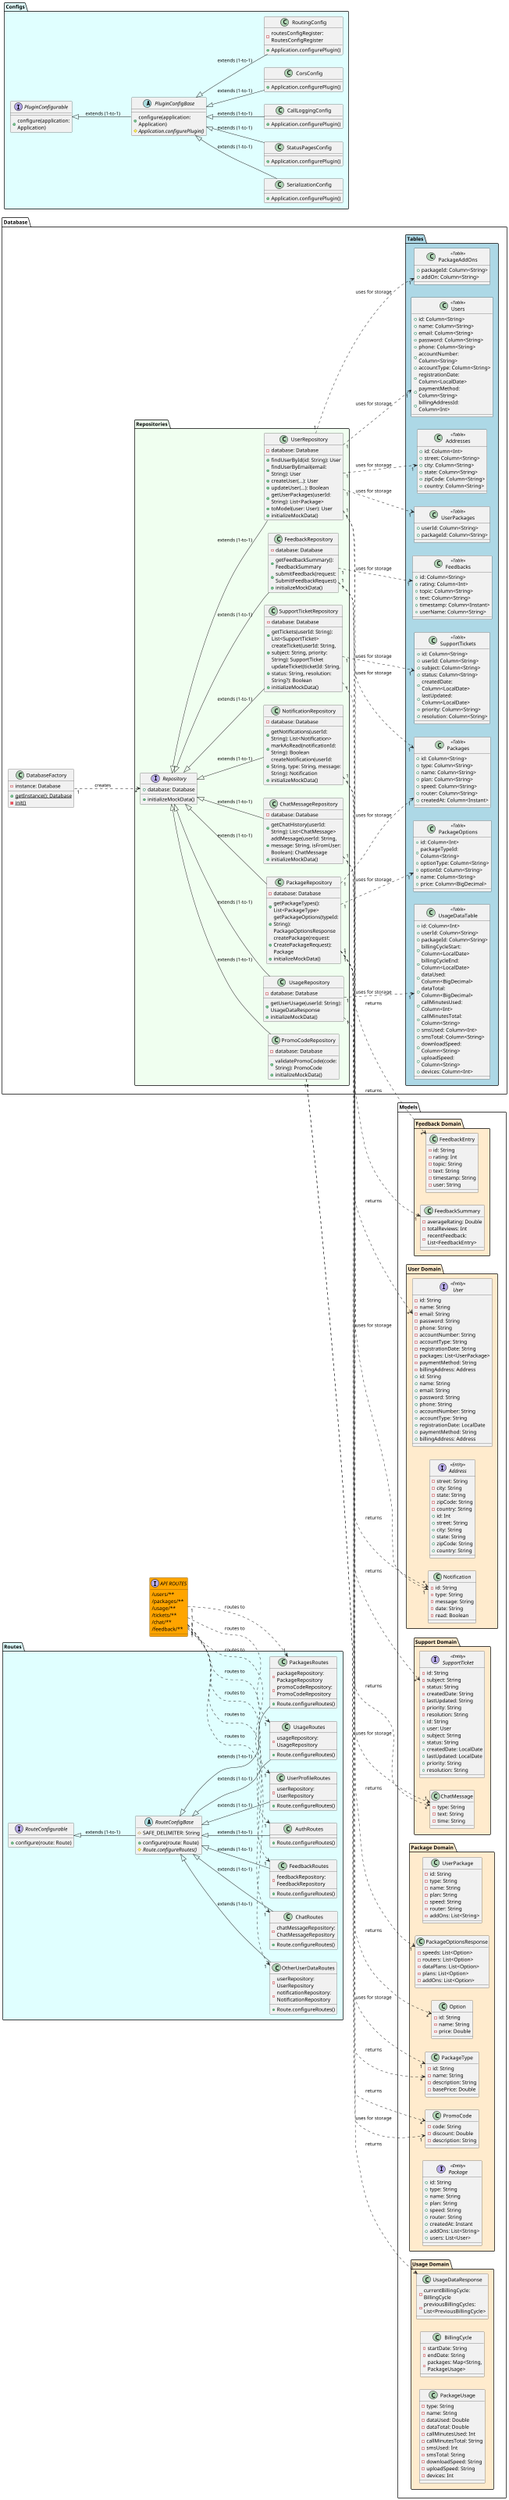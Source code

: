 @startuml Telecom_REST_API_Backend_Diagram
left to right direction
skinparam wrapWidth 200
scale max 1600 width
scale max 3200 height

' =================== BACKEND PACKAGES ===================
package "Models"  {
' =================== USER DOMAIN ===================
    package "User Domain" #FFEBCD{
      class User  {
        -id: String
        -name: String
        -email: String
        -password: String
        -phone: String
        -accountNumber: String
        -accountType: String
        -registrationDate: String
        -packages: List<UserPackage>
        -paymentMethod: String
        -billingAddress: Address
      }

      class Address  {
        -street: String
        -city: String
        -state: String
        -zipCode: String
        -country: String
      }

      class Notification  {
        -id: String
        -type: String
        -message: String
        -date: String
        -read: Boolean
      }

      interface User <<Entity>>  {
        +id: String
        +name: String
        +email: String
        +password: String
        +phone: String
        +accountNumber: String
        +accountType: String
        +registrationDate: LocalDate
        +paymentMethod: String
        +billingAddress: Address
      }

      interface Address <<Entity>>  {
        +id: Int
        +street: String
        +city: String
        +state: String
        +zipCode: String
        +country: String
      }
    }

' =================== PACKAGE DOMAIN ===================
    package "Package Domain" #FFEBCD{
      class UserPackage  {
        -id: String
        -type: String
        -name: String
        -plan: String
        -speed: String
        -router: String
        -addOns: List<String>
      }

      class PackageType  {
        -id: String
        -name: String
        -description: String
        -basePrice: Double
      }

      class Option  {
        -id: String
        -name: String
        -price: Double
      }

      class PackageOptionsResponse  {
        -speeds: List<Option>
        -routers: List<Option>
        -dataPlans: List<Option>
        -plans: List<Option>
        -addOns: List<Option>
      }

      class PromoCode  {
        -code: String
        -discount: Double
        -description: String
      }

      interface Package <<Entity>>  {
        +id: String
        +type: String
        +name: String
        +plan: String
        +speed: String
        +router: String
        +createdAt: Instant
        +addOns: List<String>
        +users: List<User>
      }
    }

' =================== USAGE DOMAIN ===================
    package "Usage Domain" #FFEBCD{
      class UsageDataResponse  {
        -currentBillingCycle: BillingCycle
        -previousBillingCycles: List<PreviousBillingCycle>
      }

      class BillingCycle  {
        -startDate: String
        -endDate: String
        -packages: Map<String, PackageUsage>
      }

      class PackageUsage  {
        -type: String
        -name: String
        -dataUsed: Double
        -dataTotal: Double
        -callMinutesUsed: Int
        -callMinutesTotal: String
        -smsUsed: Int
        -smsTotal: String
        -downloadSpeed: String
        -uploadSpeed: String
        -devices: Int
      }
    }

' =================== SUPPORT DOMAIN ===================
    package "Support Domain" #FFEBCD{
      class SupportTicket  {
        -id: String
        -subject: String
        -status: String
        -createdDate: String
        -lastUpdated: String
        -priority: String
        -resolution: String
      }

      class ChatMessage  {
        -type: String
        -text: String
        -time: String
      }

      interface SupportTicket <<Entity>>  {
        +id: String
        +user: User
        +subject: String
        +status: String
        +createdDate: LocalDate
        +lastUpdated: LocalDate
        +priority: String
        +resolution: String
      }
    }

' =================== FEEDBACK DOMAIN ===================
    package "Feedback Domain" #FFEBCD{
      class FeedbackEntry  {
        -id: String
        -rating: Int
        -topic: String
        -text: String
        -timestamp: String
        -user: String
      }

      class FeedbackSummary  {
        -averageRating: Double
        -totalReviews: Int
        -recentFeedback: List<FeedbackEntry>
      }
    }
}

    package "Database"  {
    package "Tables" #lightblue {
      class Users <<Table>> {
        +id: Column<String>
        +name: Column<String>
        +email: Column<String>
        +password: Column<String>
        +phone: Column<String>
        +accountNumber: Column<String>
        +accountType: Column<String>
        +registrationDate: Column<LocalDate>
        +paymentMethod: Column<String>
        +billingAddressId: Column<Int>
      }

      class Addresses <<Table>> {
        +id: Column<Int>
        +street: Column<String>
        +city: Column<String>
        +state: Column<String>
        +zipCode: Column<String>
        +country: Column<String>
      }

      class Packages <<Table>> {
        +id: Column<String>
        +type: Column<String>
        +name: Column<String>
        +plan: Column<String>
        +speed: Column<String>
        +router: Column<String>
        +createdAt: Column<Instant>
      }

      class UserPackages <<Table>> {
        +userId: Column<String>
        +packageId: Column<String>
      }

      class PackageAddOns <<Table>> {
        +packageId: Column<String>
        +addOn: Column<String>
      }

      class Feedbacks <<Table>> {
        +id: Column<String>
        +rating: Column<Int>
        +topic: Column<String>
        +text: Column<String>
        +timestamp: Column<Instant>
        +userName: Column<String>
      }

      class SupportTickets <<Table>> {
        +id: Column<String>
        +userId: Column<String>
        +subject: Column<String>
        +status: Column<String>
        +createdDate: Column<LocalDate>
        +lastUpdated: Column<LocalDate>
        +priority: Column<String>
        +resolution: Column<String>
      }

      class UsageDataTable <<Table>> {
        +id: Column<Int>
        +userId: Column<String>
        +packageId: Column<String>
        +billingCycleStart: Column<LocalDate>
        +billingCycleEnd: Column<LocalDate>
        +dataUsed: Column<BigDecimal>
        +dataTotal: Column<BigDecimal>
        +callMinutesUsed: Column<Int>
        +callMinutesTotal: Column<String>
        +smsUsed: Column<Int>
        +smsTotal: Column<String>
        +downloadSpeed: Column<String>
        +uploadSpeed: Column<String>
        +devices: Column<Int>
      }

      class PackageOptions <<Table>> {
        +id: Column<Int>
        +packageTypeId: Column<String>
        +optionType: Column<String>
        +optionId: Column<String>
        +name: Column<String>
        +price: Column<BigDecimal>
      }
    }

    package "Repositories" #F0FFF0 {
      interface Repository {
        +database: Database
        +initializeMockData()
      }

      class UserRepository {
        -database: Database
        +findUserById(id: String): User
        +findUserByEmail(email: String): User
        +createUser(...): User
        +updateUser(...): Boolean
        +getUserPackages(userId: String): List<Package>
        +toModel(user: User): User
        +initializeMockData()
      }

      class FeedbackRepository {
        -database: Database
        +getFeedbackSummary(): FeedbackSummary
        +submitFeedback(request: SubmitFeedbackRequest)
        +initializeMockData()
      }

      class ChatMessageRepository {
        -database: Database
        +getChatHistory(userId: String): List<ChatMessage>
        +addMessage(userId: String, message: String, isFromUser: Boolean): ChatMessage
        +initializeMockData()
      }

      class NotificationRepository {
        -database: Database
        +getNotifications(userId: String): List<Notification>
        +markAsRead(notificationId: String): Boolean
        +createNotification(userId: String, type: String, message: String): Notification
        +initializeMockData()
      }

      class PackageRepository {
        -database: Database
        +getPackageTypes(): List<PackageType>
        +getPackageOptions(typeId: String): PackageOptionsResponse
        +createPackage(request: CreatePackageRequest): Package
        +initializeMockData()
      }

      class PromoCodeRepository {
        -database: Database
        +validatePromoCode(code: String): PromoCode
        +initializeMockData()
      }

      class SupportTicketRepository {
        -database: Database
        +getTickets(userId: String): List<SupportTicket>
        +createTicket(userId: String, subject: String, priority: String): SupportTicket
        +updateTicket(ticketId: String, status: String, resolution: String?): Boolean
        +initializeMockData()
      }

      class UsageRepository {
        -database: Database
        +getUserUsage(userId: String): UsageDataResponse
        +initializeMockData()
      }
    }

    class DatabaseFactory {
      -instance: Database
      +{static} getInstance(): Database
      -{static} init()
    }
}

' =================== API ROUTES ===================
interface "API ROUTES" as ApiRoutes #orange {
  /users/**
  /packages/**
  /usage/**
  /tickets/**
  /chat/**
  /feedback/**
}


package "Routes" #lightcyan {
    interface RouteConfigurable {
      +configure(route: Route)
    }

    abstract class RouteConfigBase {
      #SAFE_DELIMITER: String
      +configure(route: Route)
      #{abstract} Route.configureRoutes()
    }

    class AuthRoutes {
      +Route.configureRoutes()
    }

    class FeedbackRoutes {
      -feedbackRepository: FeedbackRepository
      +Route.configureRoutes()
    }

    class ChatRoutes {
      -chatMessageRepository: ChatMessageRepository
      +Route.configureRoutes()
    }

    class OtherUserDataRoutes {
      -userRepository: UserRepository
      -notificationRepository: NotificationRepository
      +Route.configureRoutes()
    }

    class PackagesRoutes {
      -packageRepository: PackageRepository
      -promoCodeRepository: PromoCodeRepository
      +Route.configureRoutes()
    }

    class UsageRoutes {
      -usageRepository: UsageRepository
      +Route.configureRoutes()
    }

    class UserProfileRoutes {
      -userRepository: UserRepository
      +Route.configureRoutes()
    }
}

package "Configs" #lightcyan {
    interface PluginConfigurable {
      +configure(application: Application)
    }

    abstract class PluginConfigBase {
      +configure(application: Application)
      #{abstract} Application.configurePlugin()
    }

    class CallLoggingConfig {
      +Application.configurePlugin()
    }

    class CorsConfig {
      +Application.configurePlugin()
    }

    class RoutingConfig {
      -routesConfigRegister: RoutesConfigRegister
      +Application.configurePlugin()
    }

    class SerializationConfig {
      +Application.configurePlugin()
    }

    class StatusPagesConfig {
      +Application.configurePlugin()
    }
}

' =================== BACKEND RELATIONSHIPS ===================

' Backend inheritance relationships (Generalization)
Repository <|-- UserRepository : extends (1-to-1)
Repository <|-- FeedbackRepository : extends (1-to-1)
Repository <|-- ChatMessageRepository : extends (1-to-1)
Repository <|-- NotificationRepository : extends (1-to-1)
Repository <|-- PackageRepository : extends (1-to-1)
Repository <|-- PromoCodeRepository : extends (1-to-1)
Repository <|-- SupportTicketRepository : extends (1-to-1)
Repository <|-- UsageRepository : extends (1-to-1)

RouteConfigurable <|-- RouteConfigBase : extends (1-to-1)
RouteConfigBase <|-- AuthRoutes : extends (1-to-1)
RouteConfigBase <|-- FeedbackRoutes : extends (1-to-1)
RouteConfigBase <|-- ChatRoutes : extends (1-to-1)
RouteConfigBase <|-- OtherUserDataRoutes : extends (1-to-1)
RouteConfigBase <|-- PackagesRoutes : extends (1-to-1)
RouteConfigBase <|-- UsageRoutes : extends (1-to-1)
RouteConfigBase <|-- UserProfileRoutes : extends (1-to-1)

PluginConfigurable <|-- PluginConfigBase : extends (1-to-1)
PluginConfigBase <|-- CallLoggingConfig : extends (1-to-1)
PluginConfigBase <|-- CorsConfig : extends (1-to-1)
PluginConfigBase <|-- RoutingConfig : extends (1-to-1)
PluginConfigBase <|-- SerializationConfig : extends (1-to-1)
PluginConfigBase <|-- StatusPagesConfig : extends (1-to-1)

UserRepository "1" ..> "1" Users : uses for storage
UserRepository "1" ..> "1" Addresses : uses for storage
UserRepository "1" ..> "1" Packages : uses for storage
UserRepository "1" ..> "1" UserPackages : uses for storage
UserRepository "1" ..> "1" PackageAddOns : uses for storage
UserRepository "1" ..> "*" User : returns

FeedbackRepository "1" ..> "1" Feedbacks : uses for storage
FeedbackRepository "1" ..> "*" FeedbackEntry : returns
FeedbackRepository "1" ..> "1" FeedbackSummary : returns

ChatMessageRepository "1" ..> "1" ChatMessage : uses for storage
ChatMessageRepository "1" ..> "*" ChatMessage : returns

NotificationRepository "1" ..> "1" Notification : uses for storage
NotificationRepository "1" ..> "*" Notification : returns

PackageRepository "1" ..> "1" Packages : uses for storage
PackageRepository "1" ..> "1" PackageType : uses for storage
PackageRepository "1" ..> "1" PackageOptions : uses for storage
PackageRepository "1" ..> "*" PackageType : returns
PackageRepository "1" ..> "*" Option : returns
PackageRepository "1" ..> "1" PackageOptionsResponse : returns

PromoCodeRepository "1" ..> "1" PromoCode : uses for storage
PromoCodeRepository "1" ..> "*" PromoCode : returns

SupportTicketRepository "1" ..> "1" SupportTickets : uses for storage
SupportTicketRepository "1" ..> "*" SupportTicket : returns

UsageRepository "1" ..> "1" UsageDataTable : uses for storage
UsageRepository "1" ..> "1" UsageDataResponse : returns
DatabaseFactory "1" ..> "*" Repository : creates

' Cross-layer relationships (Dependency)
ApiRoutes "1" ..> "1" AuthRoutes : routes to
ApiRoutes "1" ..> "1" FeedbackRoutes : routes to
ApiRoutes "1" ..> "1" ChatRoutes : routes to
ApiRoutes "1" ..> "1" OtherUserDataRoutes : routes to
ApiRoutes "1" ..> "1" PackagesRoutes : routes to
ApiRoutes "1" ..> "1" UsageRoutes : routes to
ApiRoutes "1" ..> "1" UserProfileRoutes : routes to

@enduml
